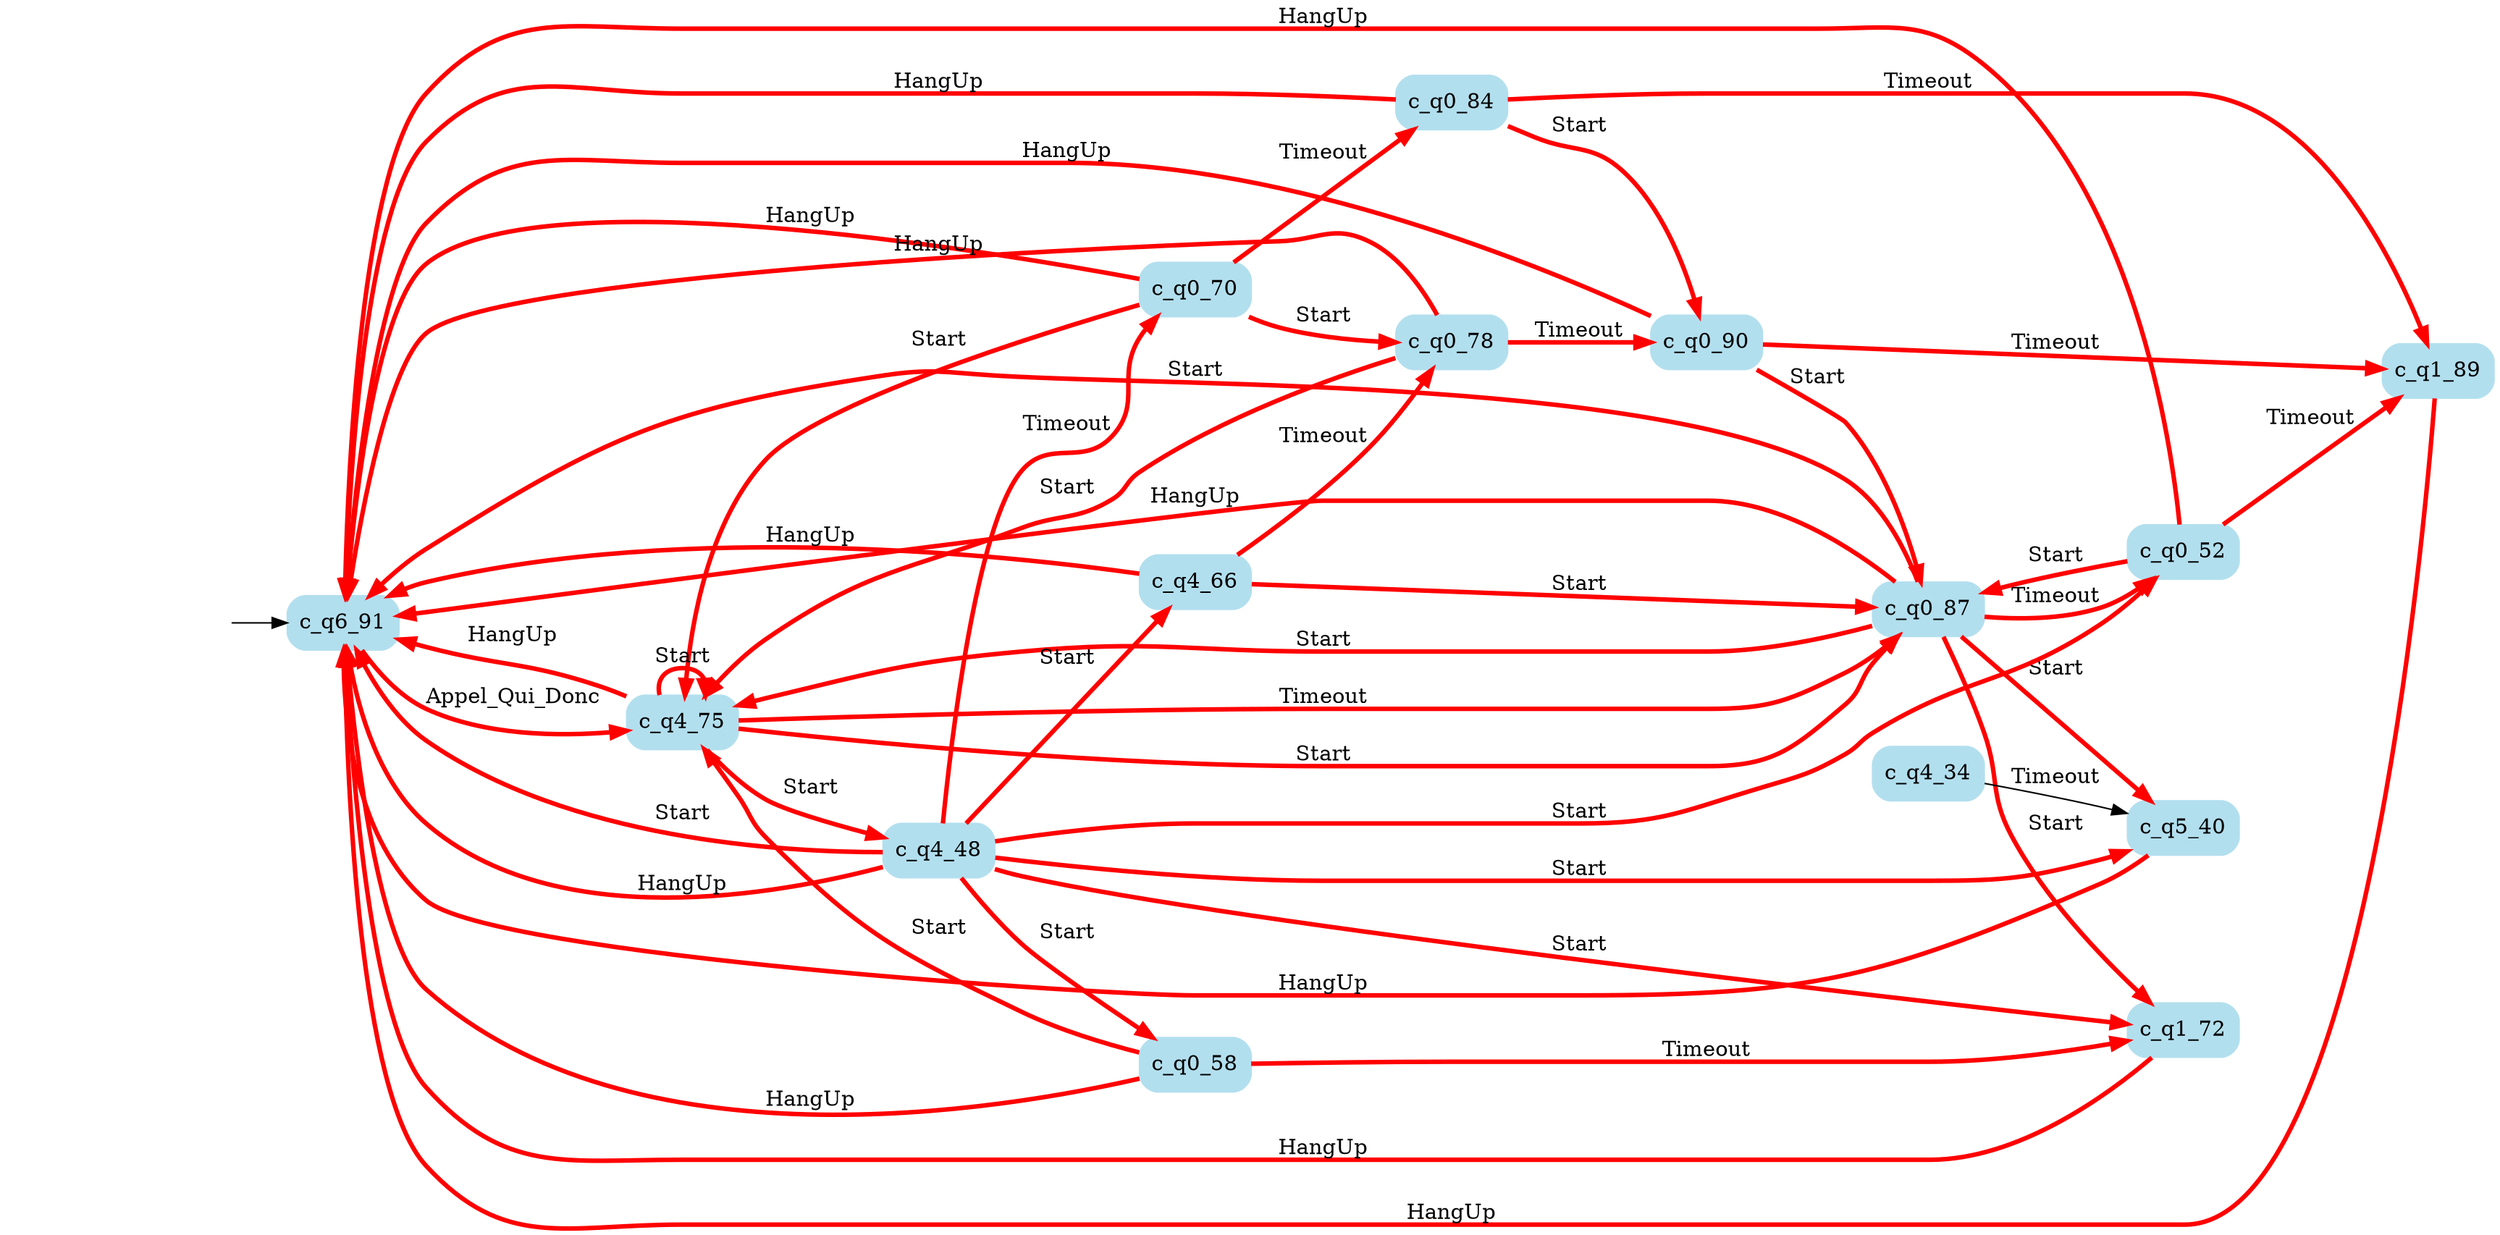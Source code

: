 digraph G {

	rankdir = LR;

	start_c_q6_91[style=invisible];

	node[shape=box, style="rounded, filled", color=lightblue2];

	c_q5_40[label="c_q5_40"];
	c_q0_87[label="c_q0_87"];
	c_q0_70[label="c_q0_70"];
	c_q0_90[label="c_q0_90"];
	c_q0_58[label="c_q0_58"];
	c_q0_84[label="c_q0_84"];
	c_q0_78[label="c_q0_78"];
	c_q0_52[label="c_q0_52"];
	c_q4_66[label="c_q4_66"];
	c_q6_91[label="c_q6_91"];
	c_q4_34[label="c_q4_34"];
	c_q4_75[label="c_q4_75"];
	c_q1_89[label="c_q1_89"];
	c_q4_48[label="c_q4_48"];
	c_q1_72[label="c_q1_72"];

	start_c_q6_91 -> c_q6_91;
	c_q6_91 -> c_q4_75[label="Appel_Qui_Donc", penwidth=3, color=red];
	c_q0_70 -> c_q0_78[label="Start", penwidth=3, color=red];
	c_q0_87 -> c_q0_52[label="Timeout", penwidth=3, color=red];
	c_q0_87 -> c_q1_72[label="Start", penwidth=3, color=red];
	c_q0_52 -> c_q1_89[label="Timeout", penwidth=3, color=red];
	c_q0_70 -> c_q4_75[label="Start", penwidth=3, color=red];
	c_q0_87 -> c_q5_40[label="Start", penwidth=3, color=red];
	c_q0_87 -> c_q6_91[label="Start", penwidth=3, color=red];
	c_q0_87 -> c_q6_91[label="HangUp", penwidth=3, color=red];
	c_q1_89 -> c_q6_91[label="HangUp", penwidth=3, color=red];
	c_q4_75 -> c_q4_48[label="Start", penwidth=3, color=red];
	c_q4_75 -> c_q4_75[label="Start", penwidth=3, color=red];
	c_q4_48 -> c_q0_52[label="Start", penwidth=3, color=red];
	c_q4_48 -> c_q0_58[label="Start", penwidth=3, color=red];
	c_q4_75 -> c_q0_87[label="Timeout", penwidth=3, color=red];
	c_q4_48 -> c_q1_72[label="Start", penwidth=3, color=red];
	c_q4_48 -> c_q5_40[label="Start", penwidth=3, color=red];
	c_q4_34 -> c_q5_40[label="Timeout"];
	c_q4_48 -> c_q6_91[label="Start", penwidth=3, color=red];
	c_q4_48 -> c_q6_91[label="HangUp", penwidth=3, color=red];
	c_q5_40 -> c_q6_91[label="HangUp", penwidth=3, color=red];
	c_q4_75 -> c_q0_87[label="Start", penwidth=3, color=red];
	c_q4_75 -> c_q6_91[label="HangUp", penwidth=3, color=red];
	c_q4_48 -> c_q4_66[label="Start", penwidth=3, color=red];
	c_q4_48 -> c_q0_70[label="Timeout", penwidth=3, color=red];
	c_q0_52 -> c_q0_87[label="Start", penwidth=3, color=red];
	c_q0_52 -> c_q6_91[label="HangUp", penwidth=3, color=red];
	c_q0_58 -> c_q4_75[label="Start", penwidth=3, color=red];
	c_q0_58 -> c_q1_72[label="Timeout", penwidth=3, color=red];
	c_q0_58 -> c_q6_91[label="HangUp", penwidth=3, color=red];
	c_q0_87 -> c_q4_75[label="Start", penwidth=3, color=red];
	c_q4_66 -> c_q0_87[label="Start", penwidth=3, color=red];
	c_q4_66 -> c_q0_78[label="Timeout", penwidth=3, color=red];
	c_q4_66 -> c_q6_91[label="HangUp", penwidth=3, color=red];
	c_q0_70 -> c_q0_84[label="Timeout", penwidth=3, color=red];
	c_q0_70 -> c_q6_91[label="HangUp", penwidth=3, color=red];
	c_q1_72 -> c_q6_91[label="HangUp", penwidth=3, color=red];
	c_q0_78 -> c_q4_75[label="Start", penwidth=3, color=red];
	c_q0_78 -> c_q0_90[label="Timeout", penwidth=3, color=red];
	c_q0_78 -> c_q6_91[label="HangUp", penwidth=3, color=red];
	c_q0_84 -> c_q0_90[label="Start", penwidth=3, color=red];
	c_q0_84 -> c_q1_89[label="Timeout", penwidth=3, color=red];
	c_q0_84 -> c_q6_91[label="HangUp", penwidth=3, color=red];
	c_q0_90 -> c_q0_87[label="Start", penwidth=3, color=red];
	c_q0_90 -> c_q1_89[label="Timeout", penwidth=3, color=red];
	c_q0_90 -> c_q6_91[label="HangUp", penwidth=3, color=red];

}